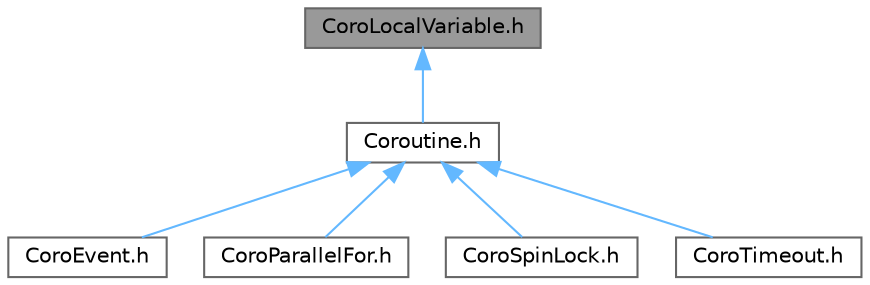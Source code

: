 digraph "CoroLocalVariable.h"
{
 // INTERACTIVE_SVG=YES
 // LATEX_PDF_SIZE
  bgcolor="transparent";
  edge [fontname=Helvetica,fontsize=10,labelfontname=Helvetica,labelfontsize=10];
  node [fontname=Helvetica,fontsize=10,shape=box,height=0.2,width=0.4];
  Node1 [id="Node000001",label="CoroLocalVariable.h",height=0.2,width=0.4,color="gray40", fillcolor="grey60", style="filled", fontcolor="black",tooltip=" "];
  Node1 -> Node2 [id="edge1_Node000001_Node000002",dir="back",color="steelblue1",style="solid",tooltip=" "];
  Node2 [id="Node000002",label="Coroutine.h",height=0.2,width=0.4,color="grey40", fillcolor="white", style="filled",URL="$d9/dfc/Coroutine_8h.html",tooltip=" "];
  Node2 -> Node3 [id="edge2_Node000002_Node000003",dir="back",color="steelblue1",style="solid",tooltip=" "];
  Node3 [id="Node000003",label="CoroEvent.h",height=0.2,width=0.4,color="grey40", fillcolor="white", style="filled",URL="$d3/d4f/CoroEvent_8h.html",tooltip=" "];
  Node2 -> Node4 [id="edge3_Node000002_Node000004",dir="back",color="steelblue1",style="solid",tooltip=" "];
  Node4 [id="Node000004",label="CoroParallelFor.h",height=0.2,width=0.4,color="grey40", fillcolor="white", style="filled",URL="$d2/d05/CoroParallelFor_8h.html",tooltip=" "];
  Node2 -> Node5 [id="edge4_Node000002_Node000005",dir="back",color="steelblue1",style="solid",tooltip=" "];
  Node5 [id="Node000005",label="CoroSpinLock.h",height=0.2,width=0.4,color="grey40", fillcolor="white", style="filled",URL="$dc/db7/CoroSpinLock_8h.html",tooltip=" "];
  Node2 -> Node6 [id="edge5_Node000002_Node000006",dir="back",color="steelblue1",style="solid",tooltip=" "];
  Node6 [id="Node000006",label="CoroTimeout.h",height=0.2,width=0.4,color="grey40", fillcolor="white", style="filled",URL="$d5/d68/CoroTimeout_8h.html",tooltip=" "];
}
